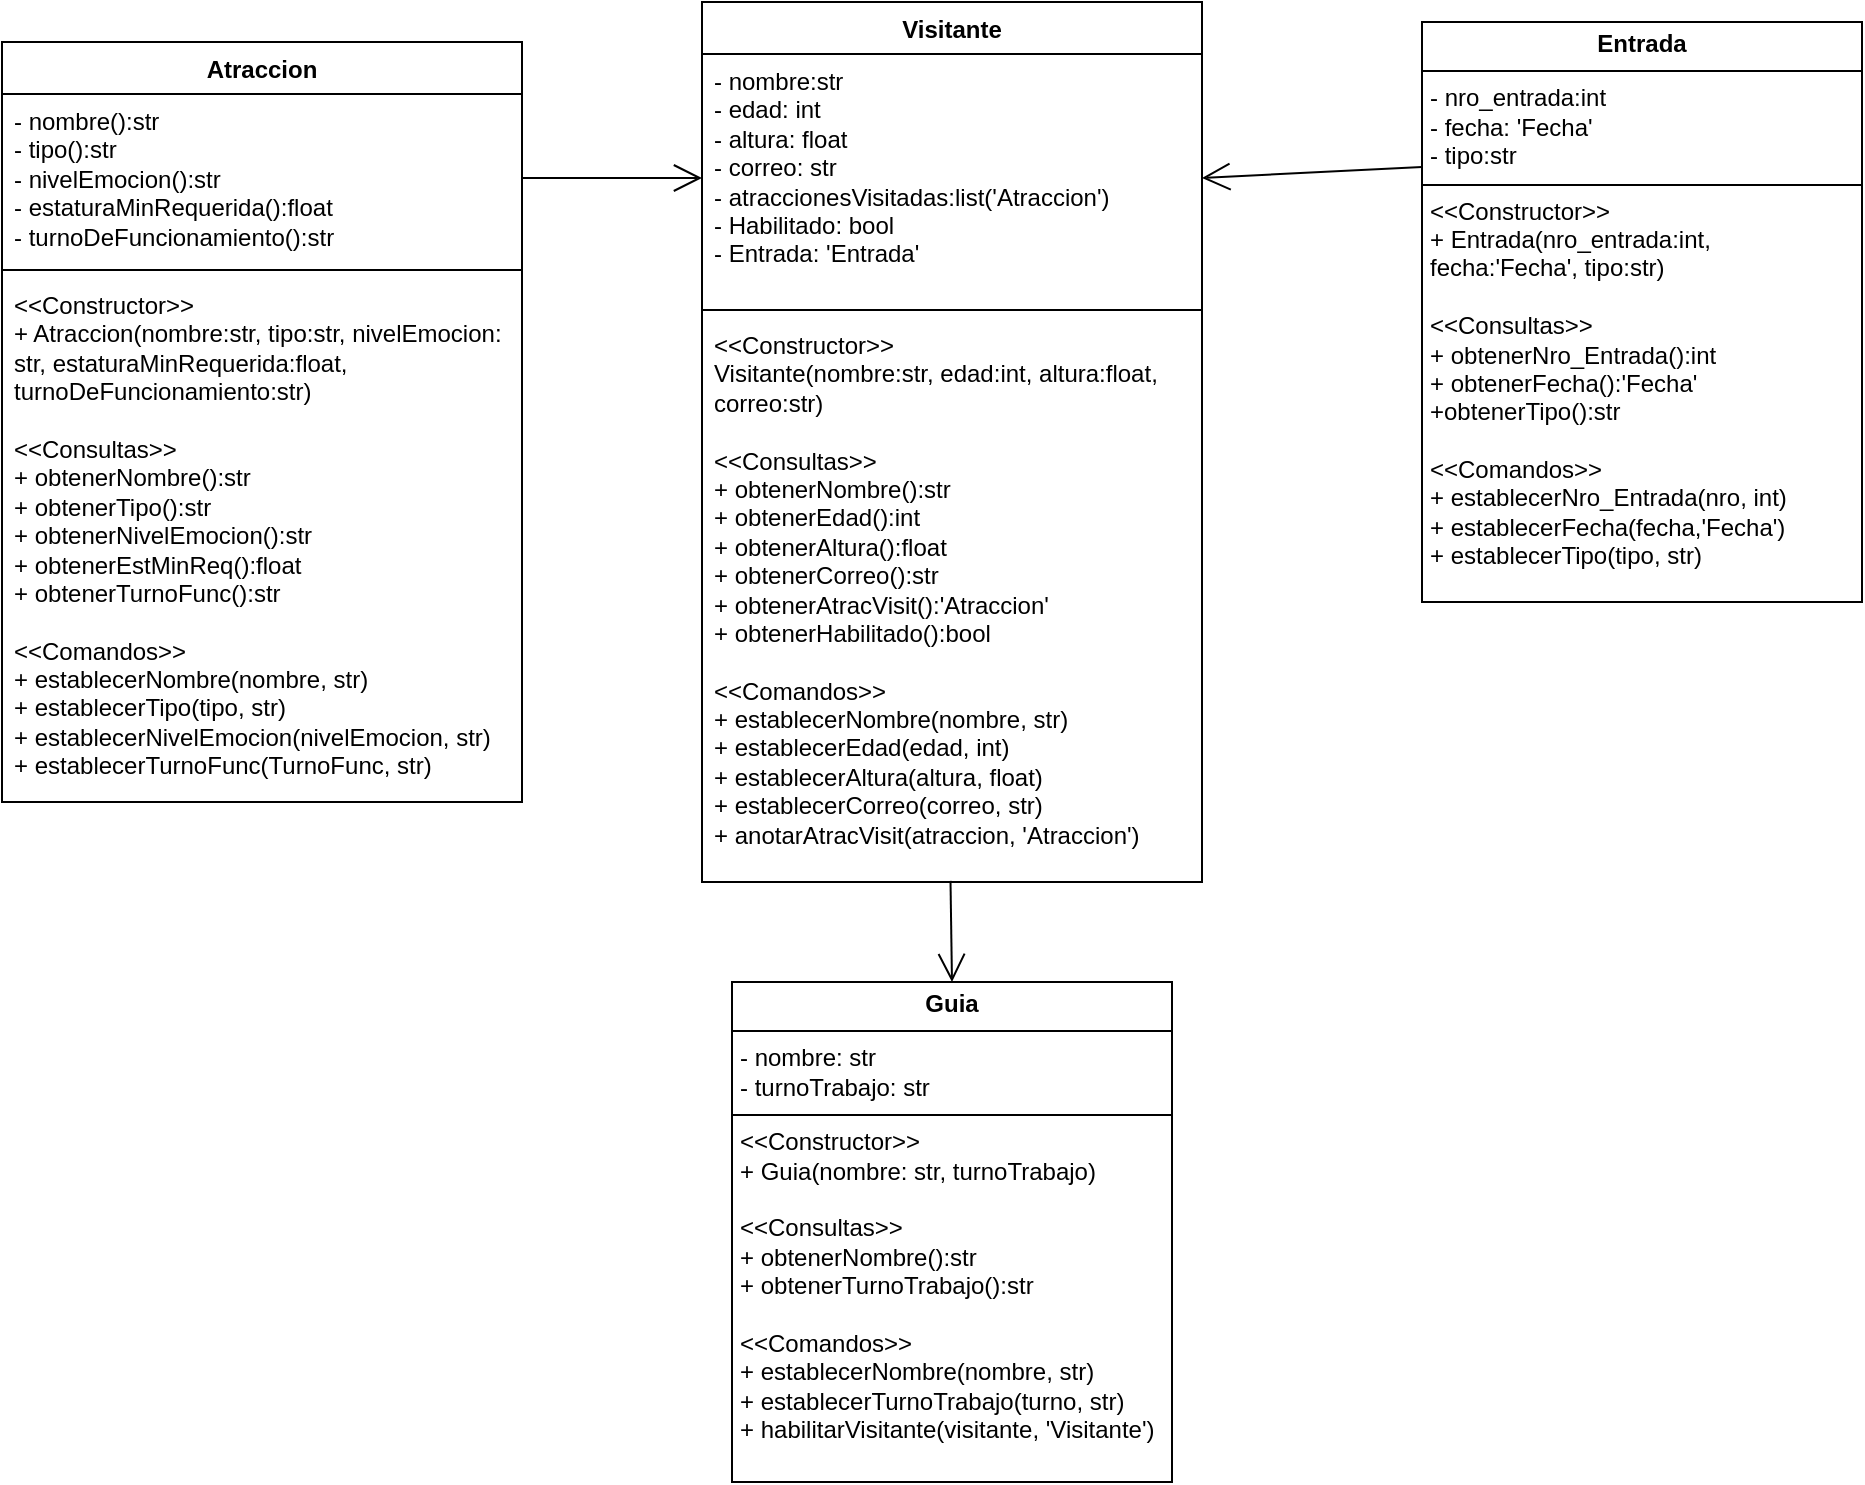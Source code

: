 <mxfile version="24.7.17">
  <diagram name="Página-1" id="zy3O6lcXZYORgTafhILt">
    <mxGraphModel dx="1707" dy="460" grid="1" gridSize="10" guides="1" tooltips="1" connect="1" arrows="1" fold="1" page="1" pageScale="1" pageWidth="827" pageHeight="1169" math="0" shadow="0">
      <root>
        <mxCell id="0" />
        <mxCell id="1" parent="0" />
        <mxCell id="zE6uVXOY2jcimRljiA2--1" value="&lt;p style=&quot;margin:0px;margin-top:4px;text-align:center;&quot;&gt;&lt;b&gt;Entrada&lt;/b&gt;&lt;/p&gt;&lt;hr size=&quot;1&quot; style=&quot;border-style:solid;&quot;&gt;&lt;p style=&quot;margin:0px;margin-left:4px;&quot;&gt;- nro_entrada:int&lt;/p&gt;&lt;p style=&quot;margin:0px;margin-left:4px;&quot;&gt;- fecha: &#39;Fecha&#39;&lt;/p&gt;&lt;p style=&quot;margin:0px;margin-left:4px;&quot;&gt;- tipo:str&lt;/p&gt;&lt;hr size=&quot;1&quot; style=&quot;border-style:solid;&quot;&gt;&lt;p style=&quot;margin:0px;margin-left:4px;&quot;&gt;&amp;lt;&amp;lt;Constructor&amp;gt;&amp;gt;&lt;/p&gt;&lt;p style=&quot;margin:0px;margin-left:4px;&quot;&gt;+ Entrada(nro_entrada:int, fecha:&#39;Fecha&#39;, tipo:str)&lt;/p&gt;&lt;p style=&quot;margin:0px;margin-left:4px;&quot;&gt;&lt;br&gt;&lt;/p&gt;&lt;p style=&quot;margin:0px;margin-left:4px;&quot;&gt;&amp;lt;&amp;lt;Consultas&amp;gt;&amp;gt;&lt;/p&gt;&lt;p style=&quot;margin:0px;margin-left:4px;&quot;&gt;+ obtenerNro_Entrada():int&lt;/p&gt;&lt;p style=&quot;margin:0px;margin-left:4px;&quot;&gt;+ obtenerFecha():&#39;Fecha&#39;&lt;/p&gt;&lt;p style=&quot;margin:0px;margin-left:4px;&quot;&gt;+obtenerTipo():str&lt;/p&gt;&lt;p style=&quot;margin:0px;margin-left:4px;&quot;&gt;&lt;br&gt;&lt;/p&gt;&lt;p style=&quot;margin:0px;margin-left:4px;&quot;&gt;&amp;lt;&amp;lt;Comandos&amp;gt;&amp;gt;&lt;/p&gt;&lt;p style=&quot;margin:0px;margin-left:4px;&quot;&gt;+ establecerNro_Entrada(nro, int)&lt;/p&gt;&lt;p style=&quot;margin:0px;margin-left:4px;&quot;&gt;+ establecerFecha(fecha,&#39;Fecha&#39;)&lt;/p&gt;&lt;p style=&quot;margin:0px;margin-left:4px;&quot;&gt;+ establecerTipo(tipo, str)&lt;/p&gt;" style="verticalAlign=top;align=left;overflow=fill;html=1;whiteSpace=wrap;" parent="1" vertex="1">
          <mxGeometry x="450" y="80" width="220" height="290" as="geometry" />
        </mxCell>
        <mxCell id="zE6uVXOY2jcimRljiA2--2" value="&lt;p style=&quot;margin:0px;margin-top:4px;text-align:center;&quot;&gt;&lt;b&gt;Guia&lt;/b&gt;&lt;/p&gt;&lt;hr size=&quot;1&quot; style=&quot;border-style:solid;&quot;&gt;&lt;p style=&quot;margin:0px;margin-left:4px;&quot;&gt;- nombre: str&lt;/p&gt;&lt;p style=&quot;margin:0px;margin-left:4px;&quot;&gt;- turnoTrabajo: str&lt;/p&gt;&lt;hr size=&quot;1&quot; style=&quot;border-style:solid;&quot;&gt;&lt;p style=&quot;margin:0px;margin-left:4px;&quot;&gt;&amp;lt;&amp;lt;Constructor&amp;gt;&amp;gt;&lt;/p&gt;&lt;p style=&quot;margin:0px;margin-left:4px;&quot;&gt;+ Guia(nombre: str, turnoTrabajo)&lt;/p&gt;&lt;p style=&quot;margin:0px;margin-left:4px;&quot;&gt;&lt;br&gt;&lt;/p&gt;&lt;p style=&quot;margin:0px;margin-left:4px;&quot;&gt;&amp;lt;&amp;lt;Consultas&amp;gt;&amp;gt;&lt;/p&gt;&lt;p style=&quot;margin:0px;margin-left:4px;&quot;&gt;+ obtenerNombre():str&lt;/p&gt;&lt;p style=&quot;margin:0px;margin-left:4px;&quot;&gt;+ obtenerTurnoTrabajo():str&lt;/p&gt;&lt;p style=&quot;margin:0px;margin-left:4px;&quot;&gt;&lt;br&gt;&lt;/p&gt;&lt;p style=&quot;margin:0px;margin-left:4px;&quot;&gt;&amp;lt;&amp;lt;Comandos&amp;gt;&amp;gt;&lt;/p&gt;&lt;p style=&quot;margin:0px;margin-left:4px;&quot;&gt;+ establecerNombre(nombre, str)&lt;/p&gt;&lt;p style=&quot;margin:0px;margin-left:4px;&quot;&gt;+ establecerTurnoTrabajo(turno, str)&lt;/p&gt;&lt;p style=&quot;margin:0px;margin-left:4px;&quot;&gt;+ habilitarVisitante(visitante, &#39;Visitante&#39;&lt;span style=&quot;background-color: initial;&quot;&gt;)&lt;/span&gt;&lt;/p&gt;&lt;p style=&quot;margin:0px;margin-left:4px;&quot;&gt;&lt;br&gt;&lt;/p&gt;" style="verticalAlign=top;align=left;overflow=fill;html=1;whiteSpace=wrap;" parent="1" vertex="1">
          <mxGeometry x="105" y="560" width="220" height="250" as="geometry" />
        </mxCell>
        <mxCell id="zE6uVXOY2jcimRljiA2--4" value="Atraccion" style="swimlane;fontStyle=1;align=center;verticalAlign=top;childLayout=stackLayout;horizontal=1;startSize=26;horizontalStack=0;resizeParent=1;resizeParentMax=0;resizeLast=0;collapsible=1;marginBottom=0;whiteSpace=wrap;html=1;" parent="1" vertex="1">
          <mxGeometry x="-260" y="90" width="260" height="380" as="geometry" />
        </mxCell>
        <mxCell id="zE6uVXOY2jcimRljiA2--5" value="- nombre():str&lt;div&gt;- tipo():str&lt;/div&gt;&lt;div&gt;- nivelEmocion():str&lt;/div&gt;&lt;div&gt;- estaturaMinRequerida():float&lt;/div&gt;&lt;div&gt;- turnoDeFuncionamiento():str&lt;/div&gt;" style="text;strokeColor=none;fillColor=none;align=left;verticalAlign=top;spacingLeft=4;spacingRight=4;overflow=hidden;rotatable=0;points=[[0,0.5],[1,0.5]];portConstraint=eastwest;whiteSpace=wrap;html=1;" parent="zE6uVXOY2jcimRljiA2--4" vertex="1">
          <mxGeometry y="26" width="260" height="84" as="geometry" />
        </mxCell>
        <mxCell id="zE6uVXOY2jcimRljiA2--6" value="" style="line;strokeWidth=1;fillColor=none;align=left;verticalAlign=middle;spacingTop=-1;spacingLeft=3;spacingRight=3;rotatable=0;labelPosition=right;points=[];portConstraint=eastwest;strokeColor=inherit;" parent="zE6uVXOY2jcimRljiA2--4" vertex="1">
          <mxGeometry y="110" width="260" height="8" as="geometry" />
        </mxCell>
        <mxCell id="zE6uVXOY2jcimRljiA2--7" value="&amp;lt;&amp;lt;Constructor&amp;gt;&amp;gt;&lt;div&gt;+ Atraccion(nombre:str, tipo:str, nivelEmocion: str, estaturaMinRequerida:float, turnoDeFuncionamiento:str)&lt;/div&gt;&lt;div&gt;&lt;br&gt;&lt;/div&gt;&lt;div&gt;&amp;lt;&amp;lt;Consultas&amp;gt;&amp;gt;&lt;/div&gt;&lt;div&gt;+ obtenerNombre():str&lt;/div&gt;&lt;div&gt;+ obtenerTipo():str&lt;/div&gt;&lt;div&gt;+ obtenerNivelEmocion():str&lt;/div&gt;&lt;div&gt;+ obtenerEstMinReq():float&lt;/div&gt;&lt;div&gt;+ obtenerTurnoFunc():str&lt;/div&gt;&lt;div&gt;&lt;br&gt;&lt;/div&gt;&lt;div&gt;&amp;lt;&amp;lt;Comandos&amp;gt;&amp;gt;&lt;/div&gt;&lt;div&gt;+ establecerNombre(nombre, str)&lt;/div&gt;&lt;div&gt;+ establecerTipo(tipo, str)&lt;/div&gt;&lt;div&gt;+ establecerNivelEmocion(nivelEmocion, str)&lt;/div&gt;&lt;div&gt;+ establecerTurnoFunc(TurnoFunc, str)&lt;/div&gt;" style="text;strokeColor=none;fillColor=none;align=left;verticalAlign=top;spacingLeft=4;spacingRight=4;overflow=hidden;rotatable=0;points=[[0,0.5],[1,0.5]];portConstraint=eastwest;whiteSpace=wrap;html=1;" parent="zE6uVXOY2jcimRljiA2--4" vertex="1">
          <mxGeometry y="118" width="260" height="262" as="geometry" />
        </mxCell>
        <mxCell id="CUtMYsf2_FdT0VgCOpHG-1" value="Visitante" style="swimlane;fontStyle=1;align=center;verticalAlign=top;childLayout=stackLayout;horizontal=1;startSize=26;horizontalStack=0;resizeParent=1;resizeParentMax=0;resizeLast=0;collapsible=1;marginBottom=0;whiteSpace=wrap;html=1;" vertex="1" parent="1">
          <mxGeometry x="90" y="70" width="250" height="440" as="geometry" />
        </mxCell>
        <mxCell id="CUtMYsf2_FdT0VgCOpHG-2" value="- nombre:str&lt;div&gt;- edad: int&lt;/div&gt;&lt;div&gt;- altura: float&lt;/div&gt;&lt;div&gt;- correo: str&lt;/div&gt;&lt;div&gt;- atraccionesVisitadas:list(&#39;Atraccion&#39;)&lt;/div&gt;&lt;div&gt;- Habilitado: bool&lt;/div&gt;&lt;div&gt;- Entrada: &#39;Entrada&#39;&lt;/div&gt;" style="text;strokeColor=none;fillColor=none;align=left;verticalAlign=top;spacingLeft=4;spacingRight=4;overflow=hidden;rotatable=0;points=[[0,0.5],[1,0.5]];portConstraint=eastwest;whiteSpace=wrap;html=1;" vertex="1" parent="CUtMYsf2_FdT0VgCOpHG-1">
          <mxGeometry y="26" width="250" height="124" as="geometry" />
        </mxCell>
        <mxCell id="CUtMYsf2_FdT0VgCOpHG-3" value="" style="line;strokeWidth=1;fillColor=none;align=left;verticalAlign=middle;spacingTop=-1;spacingLeft=3;spacingRight=3;rotatable=0;labelPosition=right;points=[];portConstraint=eastwest;strokeColor=inherit;" vertex="1" parent="CUtMYsf2_FdT0VgCOpHG-1">
          <mxGeometry y="150" width="250" height="8" as="geometry" />
        </mxCell>
        <mxCell id="CUtMYsf2_FdT0VgCOpHG-4" value="&amp;lt;&amp;lt;Constructor&amp;gt;&amp;gt;&lt;div&gt;Visitante(nombre:str, edad:int, altura:float, correo:str)&lt;/div&gt;&lt;div&gt;&lt;br&gt;&lt;/div&gt;&lt;div&gt;&amp;lt;&amp;lt;Consultas&amp;gt;&amp;gt;&lt;/div&gt;&lt;div&gt;+ obtenerNombre():str&lt;/div&gt;&lt;div&gt;+ obtenerEdad():int&lt;/div&gt;&lt;div&gt;+ obtenerAltura():float&lt;/div&gt;&lt;div&gt;+ obtenerCorreo():str&lt;/div&gt;&lt;div&gt;+ obtenerAtracVisit():&#39;Atraccion&#39;&lt;/div&gt;&lt;div&gt;+ obtenerHabilitado():bool&lt;/div&gt;&lt;div&gt;&lt;br&gt;&lt;/div&gt;&lt;div&gt;&amp;lt;&amp;lt;Comandos&amp;gt;&amp;gt;&lt;/div&gt;&lt;div&gt;+ establecerNombre(nombre, str)&lt;/div&gt;&lt;div&gt;+ establecerEdad(edad, int)&lt;/div&gt;&lt;div&gt;+ establecerAltura(altura, float)&lt;/div&gt;&lt;div&gt;+ establecerCorreo(correo, str)&lt;/div&gt;&lt;div&gt;+ anotarAtracVisit(atraccion, &#39;Atraccion&#39;)&lt;/div&gt;&lt;div&gt;&lt;br&gt;&lt;/div&gt;" style="text;strokeColor=none;fillColor=none;align=left;verticalAlign=top;spacingLeft=4;spacingRight=4;overflow=hidden;rotatable=0;points=[[0,0.5],[1,0.5]];portConstraint=eastwest;whiteSpace=wrap;html=1;" vertex="1" parent="CUtMYsf2_FdT0VgCOpHG-1">
          <mxGeometry y="158" width="250" height="282" as="geometry" />
        </mxCell>
        <mxCell id="CUtMYsf2_FdT0VgCOpHG-5" value="" style="endArrow=open;endFill=1;endSize=12;html=1;rounded=0;exitX=1;exitY=0.5;exitDx=0;exitDy=0;entryX=0;entryY=0.5;entryDx=0;entryDy=0;" edge="1" parent="1" source="zE6uVXOY2jcimRljiA2--5" target="CUtMYsf2_FdT0VgCOpHG-2">
          <mxGeometry width="160" relative="1" as="geometry">
            <mxPoint x="120" y="290" as="sourcePoint" />
            <mxPoint x="280" y="290" as="targetPoint" />
          </mxGeometry>
        </mxCell>
        <mxCell id="CUtMYsf2_FdT0VgCOpHG-6" value="" style="endArrow=open;endFill=1;endSize=12;html=1;rounded=0;exitX=0;exitY=0.25;exitDx=0;exitDy=0;entryX=1;entryY=0.5;entryDx=0;entryDy=0;" edge="1" parent="1" source="zE6uVXOY2jcimRljiA2--1" target="CUtMYsf2_FdT0VgCOpHG-2">
          <mxGeometry width="160" relative="1" as="geometry">
            <mxPoint x="120" y="290" as="sourcePoint" />
            <mxPoint x="280" y="290" as="targetPoint" />
          </mxGeometry>
        </mxCell>
        <mxCell id="CUtMYsf2_FdT0VgCOpHG-7" value="" style="endArrow=open;endFill=1;endSize=12;html=1;rounded=0;entryX=0.5;entryY=0;entryDx=0;entryDy=0;exitX=0.497;exitY=0.998;exitDx=0;exitDy=0;exitPerimeter=0;" edge="1" parent="1" source="CUtMYsf2_FdT0VgCOpHG-4" target="zE6uVXOY2jcimRljiA2--2">
          <mxGeometry width="160" relative="1" as="geometry">
            <mxPoint x="210" y="508" as="sourcePoint" />
            <mxPoint x="360" y="630" as="targetPoint" />
          </mxGeometry>
        </mxCell>
      </root>
    </mxGraphModel>
  </diagram>
</mxfile>
